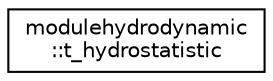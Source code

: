 digraph "Graphical Class Hierarchy"
{
 // LATEX_PDF_SIZE
  edge [fontname="Helvetica",fontsize="10",labelfontname="Helvetica",labelfontsize="10"];
  node [fontname="Helvetica",fontsize="10",shape=record];
  rankdir="LR";
  Node0 [label="modulehydrodynamic\l::t_hydrostatistic",height=0.2,width=0.4,color="black", fillcolor="white", style="filled",URL="$structmodulehydrodynamic_1_1t__hydrostatistic.html",tooltip=" "];
}
